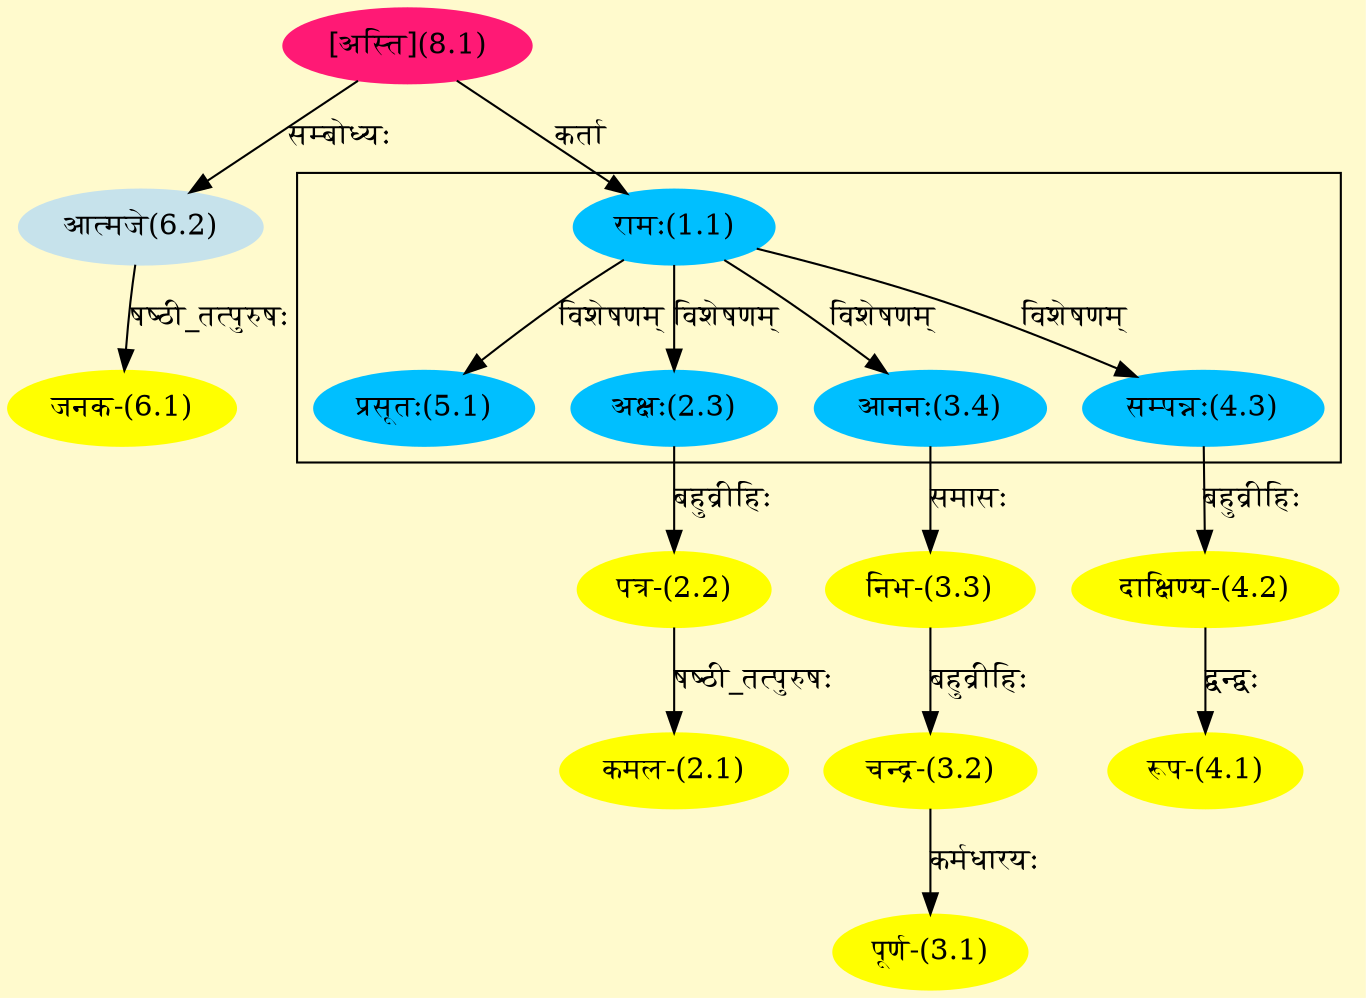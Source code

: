 digraph G{
rankdir=BT;
 compound=true;
 bgcolor="lemonchiffon1";

subgraph cluster_1{
Node2_3 [style=filled, color="#00BFFF" label = "अक्षः(2.3)"]
Node1_1 [style=filled, color="#00BFFF" label = "रामः(1.1)"]
Node3_4 [style=filled, color="#00BFFF" label = "आननः(3.4)"]
Node4_3 [style=filled, color="#00BFFF" label = "सम्पन्नः(4.3)"]
Node5_1 [style=filled, color="#00BFFF" label = "प्रसूतः(5.1)"]

}
Node1_1 [style=filled, color="#00BFFF" label = "रामः(1.1)"]
Node8_1 [style=filled, color="#FF1975" label = "[अस्ति](8.1)"]
Node2_1 [style=filled, color="#FFFF00" label = "कमल-(2.1)"]
Node2_2 [style=filled, color="#FFFF00" label = "पत्र-(2.2)"]
Node2_3 [style=filled, color="#00BFFF" label = "अक्षः(2.3)"]
Node3_1 [style=filled, color="#FFFF00" label = "पूर्ण-(3.1)"]
Node3_2 [style=filled, color="#FFFF00" label = "चन्द्र-(3.2)"]
Node3_3 [style=filled, color="#FFFF00" label = "निभ-(3.3)"]
Node3_4 [style=filled, color="#00BFFF" label = "आननः(3.4)"]
Node4_1 [style=filled, color="#FFFF00" label = "रूप-(4.1)"]
Node4_2 [style=filled, color="#FFFF00" label = "दाक्षिण्य-(4.2)"]
Node4_3 [style=filled, color="#00BFFF" label = "सम्पन्नः(4.3)"]
Node6_1 [style=filled, color="#FFFF00" label = "जनक-(6.1)"]
Node6_2 [style=filled, color="#C6E2EB" label = "आत्मजे(6.2)"]
/* Start of Relations section */

Node1_1 -> Node8_1 [  label="कर्ता"  dir="back" ]
Node2_1 -> Node2_2 [  label="षष्ठी_तत्पुरुषः"  dir="back" ]
Node2_2 -> Node2_3 [  label="बहुव्रीहिः"  dir="back" ]
Node2_3 -> Node1_1 [  label="विशेषणम्"  dir="back" ]
Node3_1 -> Node3_2 [  label="कर्मधारयः"  dir="back" ]
Node3_2 -> Node3_3 [  label="बहुव्रीहिः"  dir="back" ]
Node3_3 -> Node3_4 [  label="समासः"  dir="back" ]
Node3_4 -> Node1_1 [  label="विशेषणम्"  dir="back" ]
Node4_1 -> Node4_2 [  label="द्वन्द्वः"  dir="back" ]
Node4_2 -> Node4_3 [  label="बहुव्रीहिः"  dir="back" ]
Node4_3 -> Node1_1 [  label="विशेषणम्"  dir="back" ]
Node5_1 -> Node1_1 [  label="विशेषणम्"  dir="back" ]
Node6_1 -> Node6_2 [  label="षष्ठी_तत्पुरुषः"  dir="back" ]
Node6_2 -> Node8_1 [  label="सम्बोध्यः"  dir="back" ]
}
